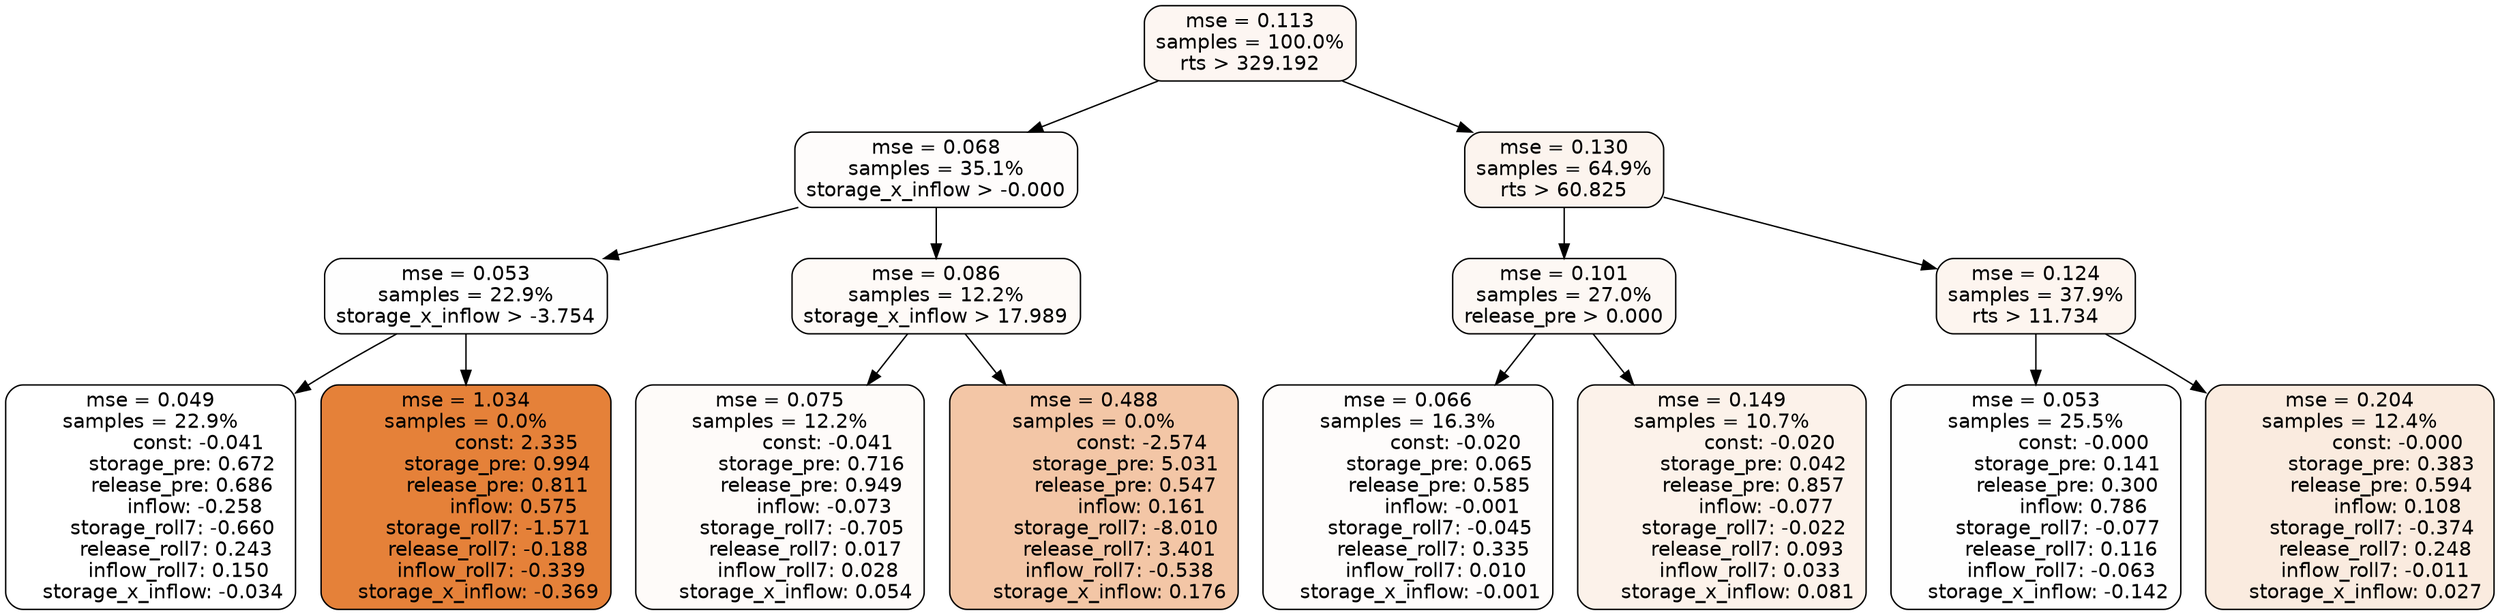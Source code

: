 digraph tree {
node [shape=rectangle, style="filled, rounded", color="black", fontname=helvetica] ;
edge [fontname=helvetica] ;
	"0" [label="mse = 0.113
samples = 100.0%
rts > 329.192", fillcolor="#fdf6f2"]
	"8" [label="mse = 0.068
samples = 35.1%
storage_x_inflow > -0.000", fillcolor="#fefcfb"]
	"1" [label="mse = 0.130
samples = 64.9%
rts > 60.825", fillcolor="#fcf4ee"]
	"9" [label="mse = 0.053
samples = 22.9%
storage_x_inflow > -3.754", fillcolor="#fefefe"]
	"12" [label="mse = 0.086
samples = 12.2%
storage_x_inflow > 17.989", fillcolor="#fefaf7"]
	"5" [label="mse = 0.101
samples = 27.0%
release_pre > 0.000", fillcolor="#fdf8f4"]
	"2" [label="mse = 0.124
samples = 37.9%
rts > 11.734", fillcolor="#fdf5ef"]
	"11" [label="mse = 0.049
samples = 22.9%
               const: -0.041
          storage_pre: 0.672
          release_pre: 0.686
              inflow: -0.258
       storage_roll7: -0.660
        release_roll7: 0.243
         inflow_roll7: 0.150
    storage_x_inflow: -0.034", fillcolor="#ffffff"]
	"10" [label="mse = 1.034
samples = 0.0%
                const: 2.335
          storage_pre: 0.994
          release_pre: 0.811
               inflow: 0.575
       storage_roll7: -1.571
       release_roll7: -0.188
        inflow_roll7: -0.339
    storage_x_inflow: -0.369", fillcolor="#e58139"]
	"13" [label="mse = 0.075
samples = 12.2%
               const: -0.041
          storage_pre: 0.716
          release_pre: 0.949
              inflow: -0.073
       storage_roll7: -0.705
        release_roll7: 0.017
         inflow_roll7: 0.028
     storage_x_inflow: 0.054", fillcolor="#fefbf9"]
	"14" [label="mse = 0.488
samples = 0.0%
               const: -2.574
          storage_pre: 5.031
          release_pre: 0.547
               inflow: 0.161
       storage_roll7: -8.010
        release_roll7: 3.401
        inflow_roll7: -0.538
     storage_x_inflow: 0.176", fillcolor="#f3c6a6"]
	"6" [label="mse = 0.066
samples = 16.3%
               const: -0.020
          storage_pre: 0.065
          release_pre: 0.585
              inflow: -0.001
       storage_roll7: -0.045
        release_roll7: 0.335
         inflow_roll7: 0.010
    storage_x_inflow: -0.001", fillcolor="#fefcfb"]
	"7" [label="mse = 0.149
samples = 10.7%
               const: -0.020
          storage_pre: 0.042
          release_pre: 0.857
              inflow: -0.077
       storage_roll7: -0.022
        release_roll7: 0.093
         inflow_roll7: 0.033
     storage_x_inflow: 0.081", fillcolor="#fcf2ea"]
	"3" [label="mse = 0.053
samples = 25.5%
               const: -0.000
          storage_pre: 0.141
          release_pre: 0.300
               inflow: 0.786
       storage_roll7: -0.077
        release_roll7: 0.116
        inflow_roll7: -0.063
    storage_x_inflow: -0.142", fillcolor="#fefefe"]
	"4" [label="mse = 0.204
samples = 12.4%
               const: -0.000
          storage_pre: 0.383
          release_pre: 0.594
               inflow: 0.108
       storage_roll7: -0.374
        release_roll7: 0.248
        inflow_roll7: -0.011
     storage_x_inflow: 0.027", fillcolor="#faebdf"]

	"0" -> "1"
	"0" -> "8"
	"8" -> "9"
	"8" -> "12"
	"1" -> "2"
	"1" -> "5"
	"9" -> "10"
	"9" -> "11"
	"12" -> "13"
	"12" -> "14"
	"5" -> "6"
	"5" -> "7"
	"2" -> "3"
	"2" -> "4"
}